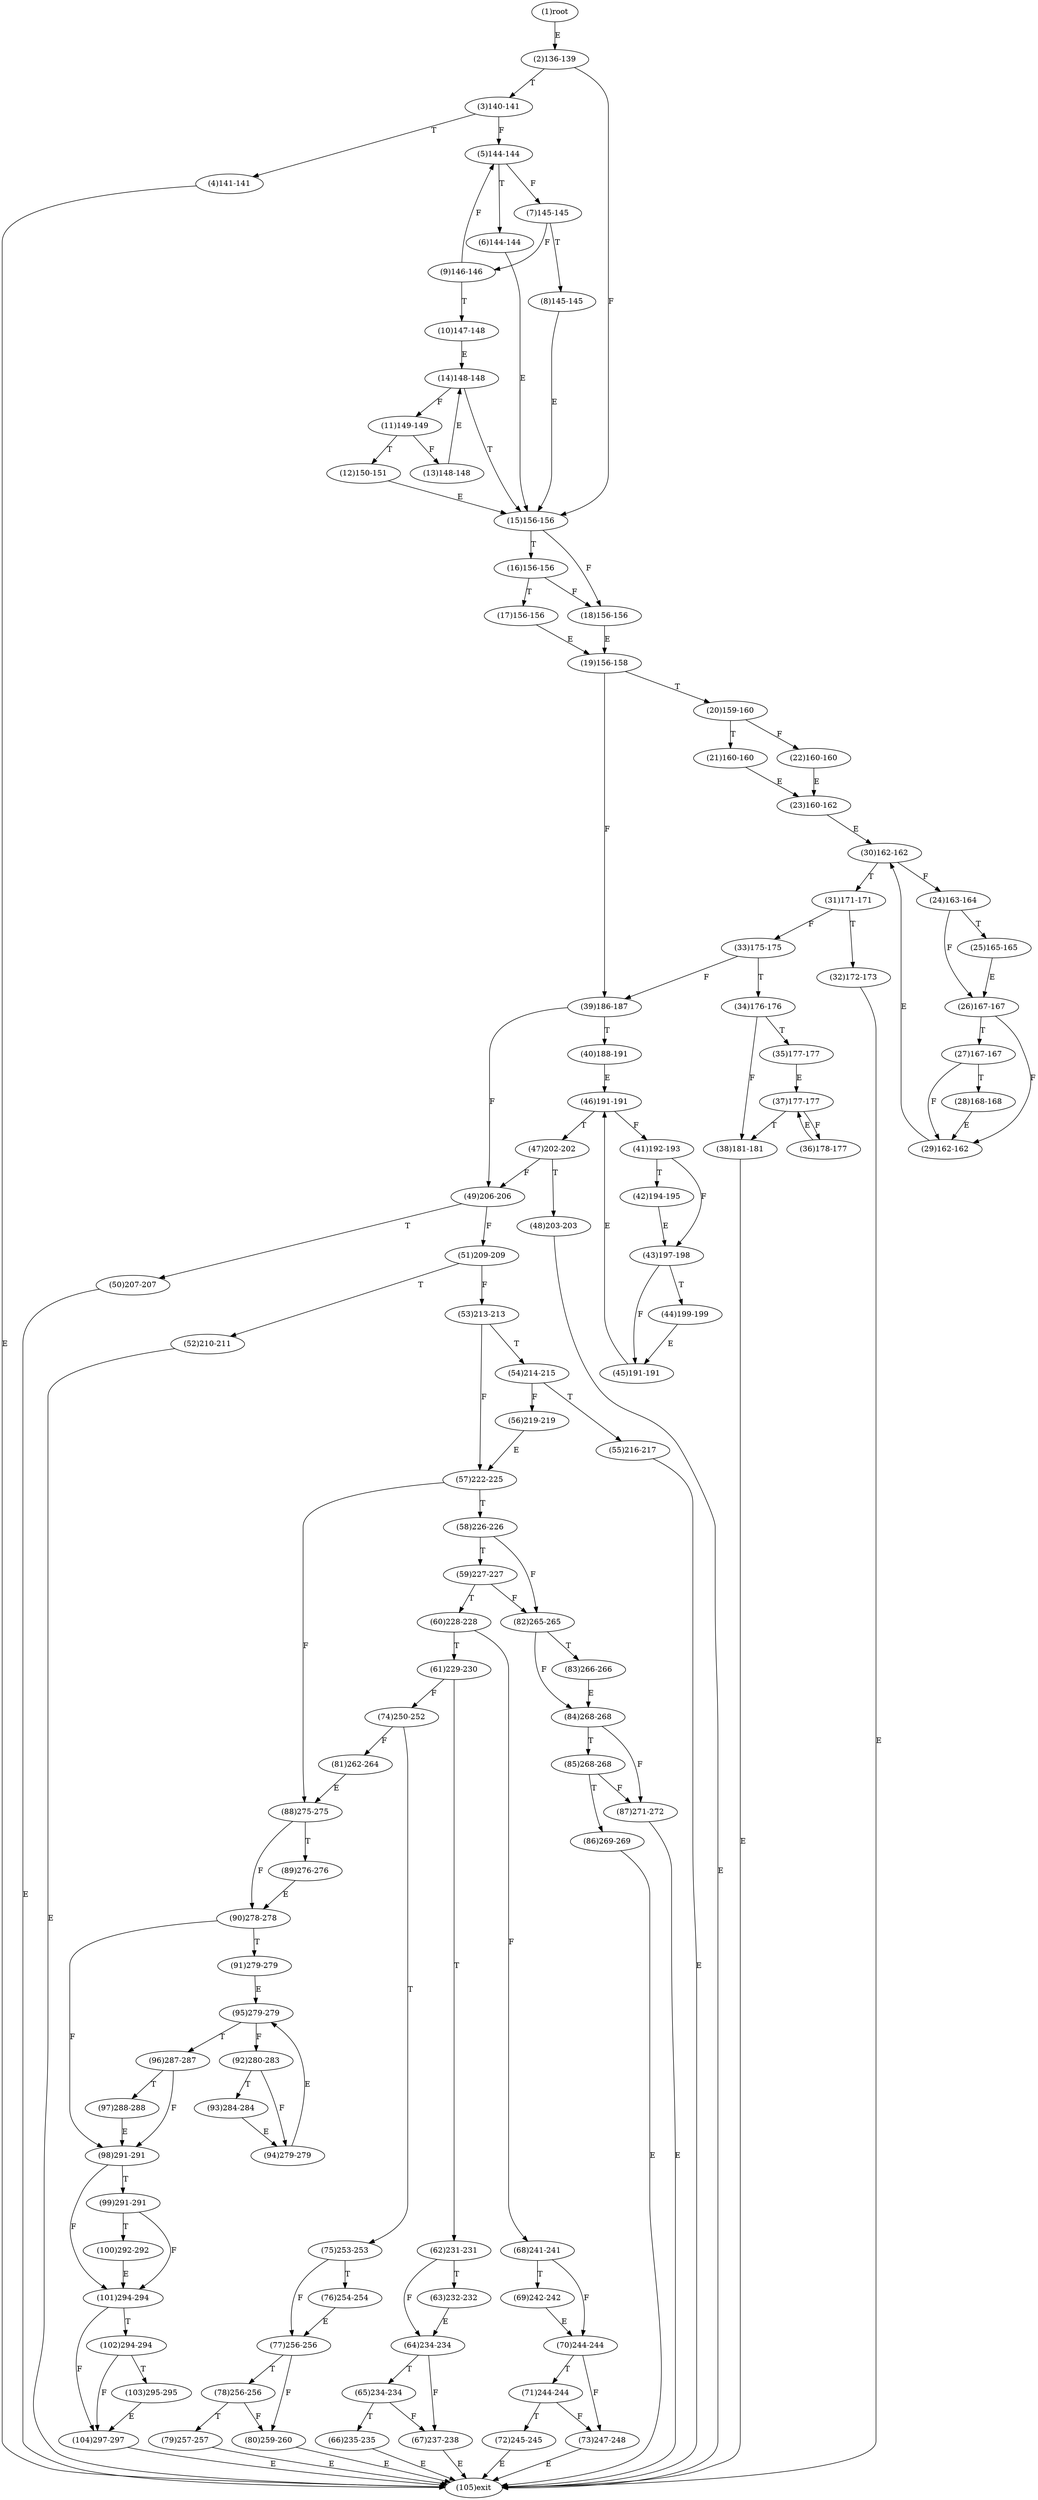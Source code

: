 digraph "" { 
1[ label="(1)root"];
2[ label="(2)136-139"];
3[ label="(3)140-141"];
4[ label="(4)141-141"];
5[ label="(5)144-144"];
6[ label="(6)144-144"];
7[ label="(7)145-145"];
8[ label="(8)145-145"];
9[ label="(9)146-146"];
10[ label="(10)147-148"];
11[ label="(11)149-149"];
12[ label="(12)150-151"];
13[ label="(13)148-148"];
14[ label="(14)148-148"];
15[ label="(15)156-156"];
17[ label="(17)156-156"];
16[ label="(16)156-156"];
19[ label="(19)156-158"];
18[ label="(18)156-156"];
21[ label="(21)160-160"];
20[ label="(20)159-160"];
23[ label="(23)160-162"];
22[ label="(22)160-160"];
25[ label="(25)165-165"];
24[ label="(24)163-164"];
27[ label="(27)167-167"];
26[ label="(26)167-167"];
29[ label="(29)162-162"];
28[ label="(28)168-168"];
31[ label="(31)171-171"];
30[ label="(30)162-162"];
34[ label="(34)176-176"];
35[ label="(35)177-177"];
32[ label="(32)172-173"];
33[ label="(33)175-175"];
38[ label="(38)181-181"];
39[ label="(39)186-187"];
36[ label="(36)178-177"];
37[ label="(37)177-177"];
42[ label="(42)194-195"];
43[ label="(43)197-198"];
40[ label="(40)188-191"];
41[ label="(41)192-193"];
46[ label="(46)191-191"];
47[ label="(47)202-202"];
44[ label="(44)199-199"];
45[ label="(45)191-191"];
51[ label="(51)209-209"];
50[ label="(50)207-207"];
49[ label="(49)206-206"];
48[ label="(48)203-203"];
55[ label="(55)216-217"];
54[ label="(54)214-215"];
53[ label="(53)213-213"];
52[ label="(52)210-211"];
59[ label="(59)227-227"];
58[ label="(58)226-226"];
57[ label="(57)222-225"];
56[ label="(56)219-219"];
63[ label="(63)232-232"];
62[ label="(62)231-231"];
61[ label="(61)229-230"];
60[ label="(60)228-228"];
68[ label="(68)241-241"];
69[ label="(69)242-242"];
70[ label="(70)244-244"];
71[ label="(71)244-244"];
64[ label="(64)234-234"];
65[ label="(65)234-234"];
66[ label="(66)235-235"];
67[ label="(67)237-238"];
76[ label="(76)254-254"];
77[ label="(77)256-256"];
78[ label="(78)256-256"];
79[ label="(79)257-257"];
72[ label="(72)245-245"];
73[ label="(73)247-248"];
74[ label="(74)250-252"];
75[ label="(75)253-253"];
85[ label="(85)268-268"];
84[ label="(84)268-268"];
87[ label="(87)271-272"];
86[ label="(86)269-269"];
81[ label="(81)262-264"];
80[ label="(80)259-260"];
83[ label="(83)266-266"];
82[ label="(82)265-265"];
93[ label="(93)284-284"];
92[ label="(92)280-283"];
95[ label="(95)279-279"];
94[ label="(94)279-279"];
89[ label="(89)276-276"];
88[ label="(88)275-275"];
91[ label="(91)279-279"];
90[ label="(90)278-278"];
102[ label="(102)294-294"];
103[ label="(103)295-295"];
100[ label="(100)292-292"];
101[ label="(101)294-294"];
98[ label="(98)291-291"];
99[ label="(99)291-291"];
96[ label="(96)287-287"];
97[ label="(97)288-288"];
104[ label="(104)297-297"];
105[ label="(105)exit"];
1->2[ label="E"];
2->15[ label="F"];
2->3[ label="T"];
3->5[ label="F"];
3->4[ label="T"];
4->105[ label="E"];
5->7[ label="F"];
5->6[ label="T"];
6->15[ label="E"];
7->9[ label="F"];
7->8[ label="T"];
8->15[ label="E"];
9->5[ label="F"];
9->10[ label="T"];
10->14[ label="E"];
11->13[ label="F"];
11->12[ label="T"];
12->15[ label="E"];
13->14[ label="E"];
14->11[ label="F"];
14->15[ label="T"];
15->18[ label="F"];
15->16[ label="T"];
16->18[ label="F"];
16->17[ label="T"];
17->19[ label="E"];
18->19[ label="E"];
19->39[ label="F"];
19->20[ label="T"];
20->22[ label="F"];
20->21[ label="T"];
21->23[ label="E"];
22->23[ label="E"];
23->30[ label="E"];
24->26[ label="F"];
24->25[ label="T"];
25->26[ label="E"];
26->29[ label="F"];
26->27[ label="T"];
27->29[ label="F"];
27->28[ label="T"];
28->29[ label="E"];
29->30[ label="E"];
30->24[ label="F"];
30->31[ label="T"];
31->33[ label="F"];
31->32[ label="T"];
32->105[ label="E"];
33->39[ label="F"];
33->34[ label="T"];
34->38[ label="F"];
34->35[ label="T"];
35->37[ label="E"];
36->37[ label="E"];
37->36[ label="F"];
37->38[ label="T"];
38->105[ label="E"];
39->49[ label="F"];
39->40[ label="T"];
40->46[ label="E"];
41->43[ label="F"];
41->42[ label="T"];
42->43[ label="E"];
43->45[ label="F"];
43->44[ label="T"];
44->45[ label="E"];
45->46[ label="E"];
46->41[ label="F"];
46->47[ label="T"];
47->49[ label="F"];
47->48[ label="T"];
48->105[ label="E"];
49->51[ label="F"];
49->50[ label="T"];
50->105[ label="E"];
51->53[ label="F"];
51->52[ label="T"];
52->105[ label="E"];
53->57[ label="F"];
53->54[ label="T"];
54->56[ label="F"];
54->55[ label="T"];
55->105[ label="E"];
56->57[ label="E"];
57->88[ label="F"];
57->58[ label="T"];
58->82[ label="F"];
58->59[ label="T"];
59->82[ label="F"];
59->60[ label="T"];
60->68[ label="F"];
60->61[ label="T"];
61->74[ label="F"];
61->62[ label="T"];
62->64[ label="F"];
62->63[ label="T"];
63->64[ label="E"];
64->67[ label="F"];
64->65[ label="T"];
65->67[ label="F"];
65->66[ label="T"];
66->105[ label="E"];
67->105[ label="E"];
68->70[ label="F"];
68->69[ label="T"];
69->70[ label="E"];
70->73[ label="F"];
70->71[ label="T"];
71->73[ label="F"];
71->72[ label="T"];
72->105[ label="E"];
73->105[ label="E"];
74->81[ label="F"];
74->75[ label="T"];
75->77[ label="F"];
75->76[ label="T"];
76->77[ label="E"];
77->80[ label="F"];
77->78[ label="T"];
78->80[ label="F"];
78->79[ label="T"];
79->105[ label="E"];
80->105[ label="E"];
81->88[ label="E"];
82->84[ label="F"];
82->83[ label="T"];
83->84[ label="E"];
84->87[ label="F"];
84->85[ label="T"];
85->87[ label="F"];
85->86[ label="T"];
86->105[ label="E"];
87->105[ label="E"];
88->90[ label="F"];
88->89[ label="T"];
89->90[ label="E"];
90->98[ label="F"];
90->91[ label="T"];
91->95[ label="E"];
92->94[ label="F"];
92->93[ label="T"];
93->94[ label="E"];
94->95[ label="E"];
95->92[ label="F"];
95->96[ label="T"];
96->98[ label="F"];
96->97[ label="T"];
97->98[ label="E"];
98->101[ label="F"];
98->99[ label="T"];
99->101[ label="F"];
99->100[ label="T"];
100->101[ label="E"];
101->104[ label="F"];
101->102[ label="T"];
102->104[ label="F"];
102->103[ label="T"];
103->104[ label="E"];
104->105[ label="E"];
}